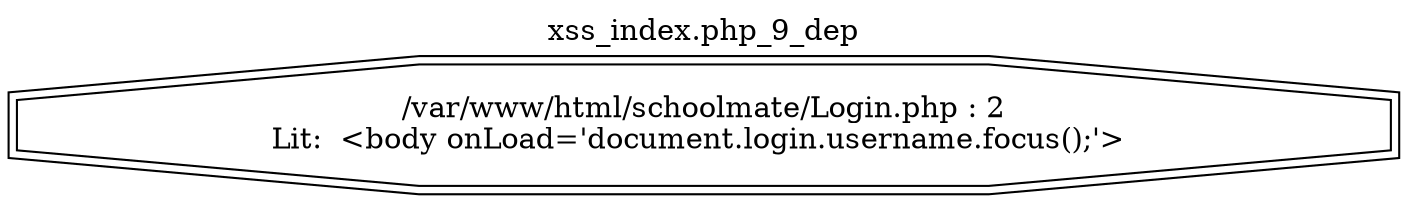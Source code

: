 digraph cfg {
  label="xss_index.php_9_dep";
  labelloc=t;
  n1 [shape=doubleoctagon, label="/var/www/html/schoolmate/Login.php : 2\nLit:  <body onLoad='document.login.username.focus();'> \n"];
}
